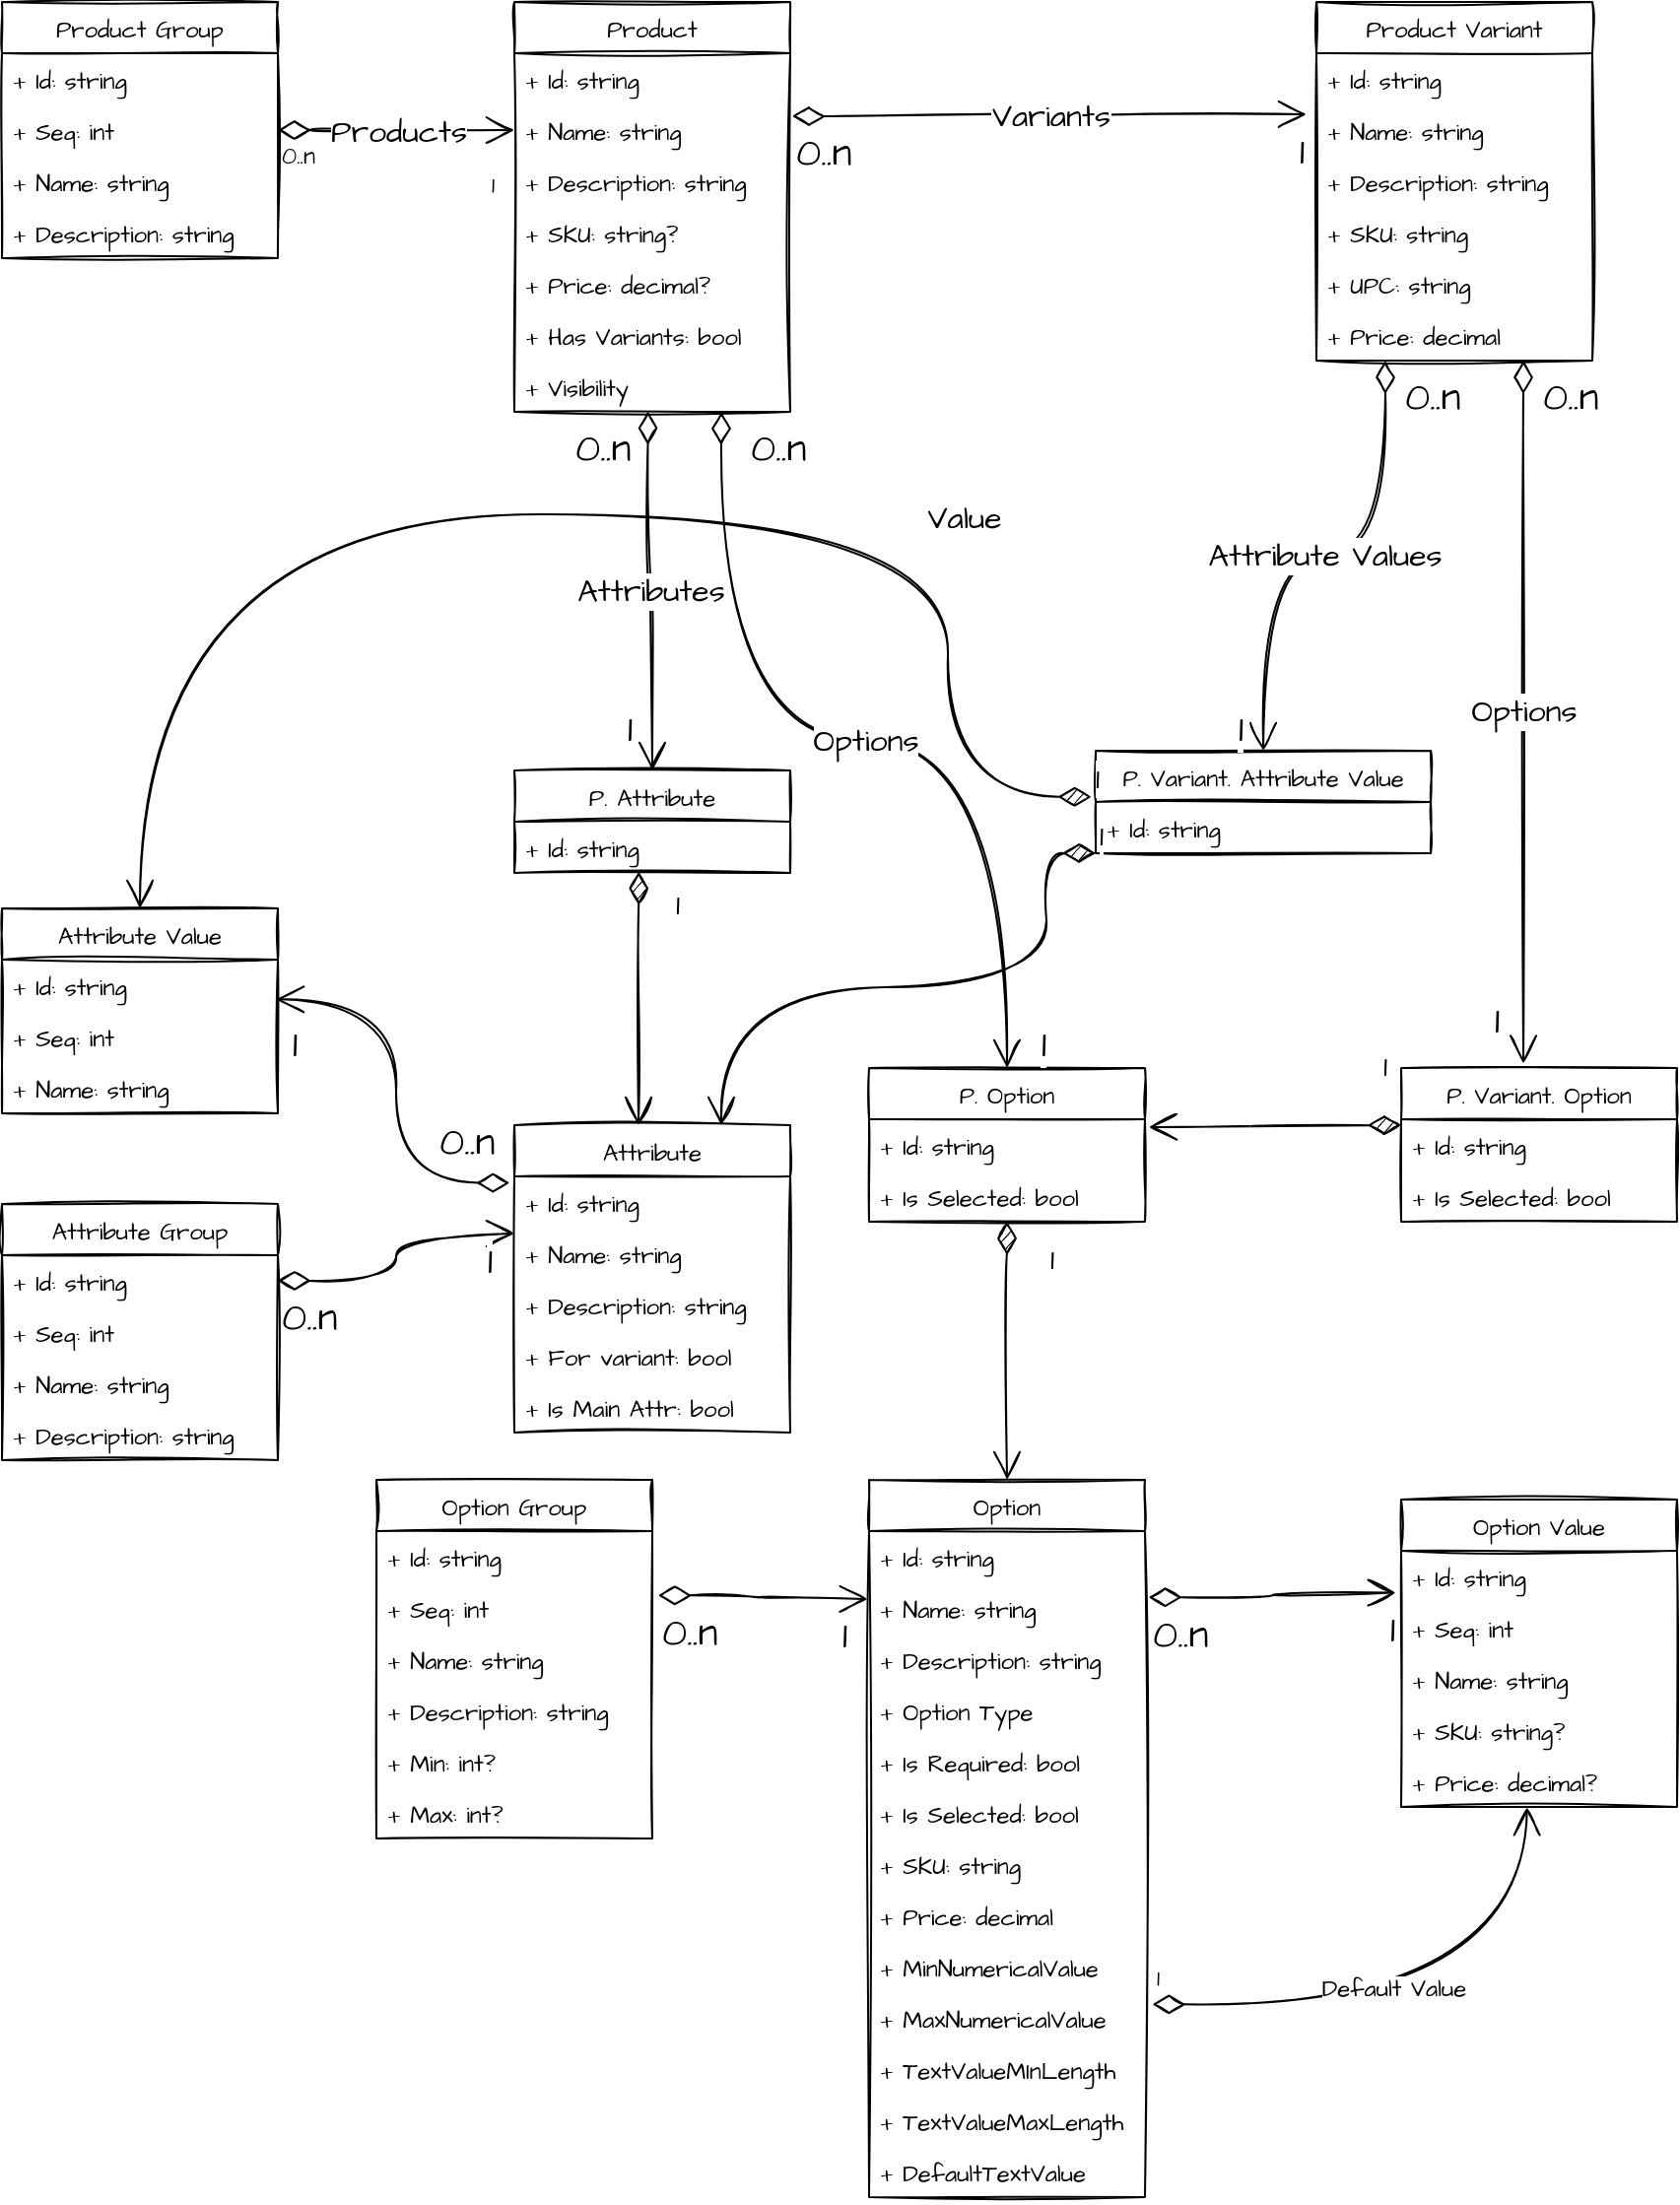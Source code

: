 <mxfile version="20.2.3" type="device"><diagram id="gIhdmt1Gr1fHIMmgartx" name="Page-1"><mxGraphModel dx="846" dy="1966" grid="1" gridSize="10" guides="1" tooltips="1" connect="1" arrows="1" fold="1" page="1" pageScale="1" pageWidth="827" pageHeight="1169" math="0" shadow="0"><root><mxCell id="0"/><mxCell id="1" parent="0"/><mxCell id="O-gTqey0xMmegiR1HHZt-1" value="Product" style="swimlane;fontStyle=0;childLayout=stackLayout;horizontal=1;startSize=26;fillColor=none;horizontalStack=0;resizeParent=1;resizeParentMax=0;resizeLast=0;collapsible=1;marginBottom=0;sketch=1;fontFamily=Architects Daughter;fontSource=https%3A%2F%2Ffonts.googleapis.com%2Fcss%3Ffamily%3DArchitects%2BDaughter;" parent="1" vertex="1"><mxGeometry x="280" y="-60" width="140" height="208" as="geometry"/></mxCell><mxCell id="O-gTqey0xMmegiR1HHZt-2" value="+ Id: string" style="text;strokeColor=none;fillColor=none;align=left;verticalAlign=top;spacingLeft=4;spacingRight=4;overflow=hidden;rotatable=0;points=[[0,0.5],[1,0.5]];portConstraint=eastwest;sketch=1;fontFamily=Architects Daughter;fontSource=https%3A%2F%2Ffonts.googleapis.com%2Fcss%3Ffamily%3DArchitects%2BDaughter;" parent="O-gTqey0xMmegiR1HHZt-1" vertex="1"><mxGeometry y="26" width="140" height="26" as="geometry"/></mxCell><mxCell id="O-gTqey0xMmegiR1HHZt-3" value="+ Name: string" style="text;strokeColor=none;fillColor=none;align=left;verticalAlign=top;spacingLeft=4;spacingRight=4;overflow=hidden;rotatable=0;points=[[0,0.5],[1,0.5]];portConstraint=eastwest;sketch=1;fontFamily=Architects Daughter;fontSource=https%3A%2F%2Ffonts.googleapis.com%2Fcss%3Ffamily%3DArchitects%2BDaughter;" parent="O-gTqey0xMmegiR1HHZt-1" vertex="1"><mxGeometry y="52" width="140" height="26" as="geometry"/></mxCell><mxCell id="O-gTqey0xMmegiR1HHZt-4" value="+ Description: string" style="text;strokeColor=none;fillColor=none;align=left;verticalAlign=top;spacingLeft=4;spacingRight=4;overflow=hidden;rotatable=0;points=[[0,0.5],[1,0.5]];portConstraint=eastwest;sketch=1;fontFamily=Architects Daughter;fontSource=https%3A%2F%2Ffonts.googleapis.com%2Fcss%3Ffamily%3DArchitects%2BDaughter;" parent="O-gTqey0xMmegiR1HHZt-1" vertex="1"><mxGeometry y="78" width="140" height="26" as="geometry"/></mxCell><mxCell id="RVCjnak8gTmnsoU4p6JQ-38" value="+ SKU: string?" style="text;strokeColor=none;fillColor=none;align=left;verticalAlign=top;spacingLeft=4;spacingRight=4;overflow=hidden;rotatable=0;points=[[0,0.5],[1,0.5]];portConstraint=eastwest;sketch=1;hachureGap=4;fontFamily=Architects Daughter;fontSource=https%3A%2F%2Ffonts.googleapis.com%2Fcss%3Ffamily%3DArchitects%2BDaughter;fontSize=12;" vertex="1" parent="O-gTqey0xMmegiR1HHZt-1"><mxGeometry y="104" width="140" height="26" as="geometry"/></mxCell><mxCell id="RVCjnak8gTmnsoU4p6JQ-39" value="+ Price: decimal?" style="text;strokeColor=none;fillColor=none;align=left;verticalAlign=top;spacingLeft=4;spacingRight=4;overflow=hidden;rotatable=0;points=[[0,0.5],[1,0.5]];portConstraint=eastwest;sketch=1;hachureGap=4;fontFamily=Architects Daughter;fontSource=https%3A%2F%2Ffonts.googleapis.com%2Fcss%3Ffamily%3DArchitects%2BDaughter;fontSize=12;" vertex="1" parent="O-gTqey0xMmegiR1HHZt-1"><mxGeometry y="130" width="140" height="26" as="geometry"/></mxCell><mxCell id="RVCjnak8gTmnsoU4p6JQ-40" value="+ Has Variants: bool" style="text;strokeColor=none;fillColor=none;align=left;verticalAlign=top;spacingLeft=4;spacingRight=4;overflow=hidden;rotatable=0;points=[[0,0.5],[1,0.5]];portConstraint=eastwest;sketch=1;hachureGap=4;fontFamily=Architects Daughter;fontSource=https%3A%2F%2Ffonts.googleapis.com%2Fcss%3Ffamily%3DArchitects%2BDaughter;fontSize=12;" vertex="1" parent="O-gTqey0xMmegiR1HHZt-1"><mxGeometry y="156" width="140" height="26" as="geometry"/></mxCell><mxCell id="RVCjnak8gTmnsoU4p6JQ-41" value="+ Visibility" style="text;strokeColor=none;fillColor=none;align=left;verticalAlign=top;spacingLeft=4;spacingRight=4;overflow=hidden;rotatable=0;points=[[0,0.5],[1,0.5]];portConstraint=eastwest;sketch=1;hachureGap=4;fontFamily=Architects Daughter;fontSource=https%3A%2F%2Ffonts.googleapis.com%2Fcss%3Ffamily%3DArchitects%2BDaughter;fontSize=12;" vertex="1" parent="O-gTqey0xMmegiR1HHZt-1"><mxGeometry y="182" width="140" height="26" as="geometry"/></mxCell><mxCell id="O-gTqey0xMmegiR1HHZt-5" value="Product Variant" style="swimlane;fontStyle=0;childLayout=stackLayout;horizontal=1;startSize=26;fillColor=none;horizontalStack=0;resizeParent=1;resizeParentMax=0;resizeLast=0;collapsible=1;marginBottom=0;sketch=1;fontFamily=Architects Daughter;fontSource=https%3A%2F%2Ffonts.googleapis.com%2Fcss%3Ffamily%3DArchitects%2BDaughter;" parent="1" vertex="1"><mxGeometry x="687" y="-60" width="140" height="182" as="geometry"/></mxCell><mxCell id="O-gTqey0xMmegiR1HHZt-6" value="+ Id: string" style="text;strokeColor=none;fillColor=none;align=left;verticalAlign=top;spacingLeft=4;spacingRight=4;overflow=hidden;rotatable=0;points=[[0,0.5],[1,0.5]];portConstraint=eastwest;sketch=1;fontFamily=Architects Daughter;fontSource=https%3A%2F%2Ffonts.googleapis.com%2Fcss%3Ffamily%3DArchitects%2BDaughter;" parent="O-gTqey0xMmegiR1HHZt-5" vertex="1"><mxGeometry y="26" width="140" height="26" as="geometry"/></mxCell><mxCell id="O-gTqey0xMmegiR1HHZt-7" value="+ Name: string" style="text;strokeColor=none;fillColor=none;align=left;verticalAlign=top;spacingLeft=4;spacingRight=4;overflow=hidden;rotatable=0;points=[[0,0.5],[1,0.5]];portConstraint=eastwest;sketch=1;fontFamily=Architects Daughter;fontSource=https%3A%2F%2Ffonts.googleapis.com%2Fcss%3Ffamily%3DArchitects%2BDaughter;" parent="O-gTqey0xMmegiR1HHZt-5" vertex="1"><mxGeometry y="52" width="140" height="26" as="geometry"/></mxCell><mxCell id="O-gTqey0xMmegiR1HHZt-8" value="+ Description: string" style="text;strokeColor=none;fillColor=none;align=left;verticalAlign=top;spacingLeft=4;spacingRight=4;overflow=hidden;rotatable=0;points=[[0,0.5],[1,0.5]];portConstraint=eastwest;sketch=1;fontFamily=Architects Daughter;fontSource=https%3A%2F%2Ffonts.googleapis.com%2Fcss%3Ffamily%3DArchitects%2BDaughter;" parent="O-gTqey0xMmegiR1HHZt-5" vertex="1"><mxGeometry y="78" width="140" height="26" as="geometry"/></mxCell><mxCell id="RVCjnak8gTmnsoU4p6JQ-43" value="+ SKU: string" style="text;strokeColor=none;fillColor=none;align=left;verticalAlign=top;spacingLeft=4;spacingRight=4;overflow=hidden;rotatable=0;points=[[0,0.5],[1,0.5]];portConstraint=eastwest;sketch=1;hachureGap=4;fontFamily=Architects Daughter;fontSource=https%3A%2F%2Ffonts.googleapis.com%2Fcss%3Ffamily%3DArchitects%2BDaughter;fontSize=12;" vertex="1" parent="O-gTqey0xMmegiR1HHZt-5"><mxGeometry y="104" width="140" height="26" as="geometry"/></mxCell><mxCell id="RVCjnak8gTmnsoU4p6JQ-44" value="+ UPC: string" style="text;strokeColor=none;fillColor=none;align=left;verticalAlign=top;spacingLeft=4;spacingRight=4;overflow=hidden;rotatable=0;points=[[0,0.5],[1,0.5]];portConstraint=eastwest;sketch=1;hachureGap=4;fontFamily=Architects Daughter;fontSource=https%3A%2F%2Ffonts.googleapis.com%2Fcss%3Ffamily%3DArchitects%2BDaughter;fontSize=12;" vertex="1" parent="O-gTqey0xMmegiR1HHZt-5"><mxGeometry y="130" width="140" height="26" as="geometry"/></mxCell><mxCell id="RVCjnak8gTmnsoU4p6JQ-46" value="+ Price: decimal" style="text;strokeColor=none;fillColor=none;align=left;verticalAlign=top;spacingLeft=4;spacingRight=4;overflow=hidden;rotatable=0;points=[[0,0.5],[1,0.5]];portConstraint=eastwest;sketch=1;hachureGap=4;fontFamily=Architects Daughter;fontSource=https%3A%2F%2Ffonts.googleapis.com%2Fcss%3Ffamily%3DArchitects%2BDaughter;fontSize=12;" vertex="1" parent="O-gTqey0xMmegiR1HHZt-5"><mxGeometry y="156" width="140" height="26" as="geometry"/></mxCell><mxCell id="O-gTqey0xMmegiR1HHZt-9" value="Attribute" style="swimlane;fontStyle=0;childLayout=stackLayout;horizontal=1;startSize=26;fillColor=none;horizontalStack=0;resizeParent=1;resizeParentMax=0;resizeLast=0;collapsible=1;marginBottom=0;sketch=1;fontFamily=Architects Daughter;fontSource=https%3A%2F%2Ffonts.googleapis.com%2Fcss%3Ffamily%3DArchitects%2BDaughter;" parent="1" vertex="1"><mxGeometry x="280" y="510" width="140" height="156" as="geometry"/></mxCell><mxCell id="O-gTqey0xMmegiR1HHZt-10" value="+ Id: string" style="text;strokeColor=none;fillColor=none;align=left;verticalAlign=top;spacingLeft=4;spacingRight=4;overflow=hidden;rotatable=0;points=[[0,0.5],[1,0.5]];portConstraint=eastwest;sketch=1;fontFamily=Architects Daughter;fontSource=https%3A%2F%2Ffonts.googleapis.com%2Fcss%3Ffamily%3DArchitects%2BDaughter;" parent="O-gTqey0xMmegiR1HHZt-9" vertex="1"><mxGeometry y="26" width="140" height="26" as="geometry"/></mxCell><mxCell id="O-gTqey0xMmegiR1HHZt-11" value="+ Name: string" style="text;strokeColor=none;fillColor=none;align=left;verticalAlign=top;spacingLeft=4;spacingRight=4;overflow=hidden;rotatable=0;points=[[0,0.5],[1,0.5]];portConstraint=eastwest;sketch=1;fontFamily=Architects Daughter;fontSource=https%3A%2F%2Ffonts.googleapis.com%2Fcss%3Ffamily%3DArchitects%2BDaughter;" parent="O-gTqey0xMmegiR1HHZt-9" vertex="1"><mxGeometry y="52" width="140" height="26" as="geometry"/></mxCell><mxCell id="RVCjnak8gTmnsoU4p6JQ-17" value="+ Description: string" style="text;strokeColor=none;fillColor=none;align=left;verticalAlign=top;spacingLeft=4;spacingRight=4;overflow=hidden;rotatable=0;points=[[0,0.5],[1,0.5]];portConstraint=eastwest;sketch=1;hachureGap=4;fontFamily=Architects Daughter;fontSource=https%3A%2F%2Ffonts.googleapis.com%2Fcss%3Ffamily%3DArchitects%2BDaughter;fontSize=12;" vertex="1" parent="O-gTqey0xMmegiR1HHZt-9"><mxGeometry y="78" width="140" height="26" as="geometry"/></mxCell><mxCell id="RVCjnak8gTmnsoU4p6JQ-18" value="+ For variant: bool" style="text;strokeColor=none;fillColor=none;align=left;verticalAlign=top;spacingLeft=4;spacingRight=4;overflow=hidden;rotatable=0;points=[[0,0.5],[1,0.5]];portConstraint=eastwest;sketch=1;hachureGap=4;fontFamily=Architects Daughter;fontSource=https%3A%2F%2Ffonts.googleapis.com%2Fcss%3Ffamily%3DArchitects%2BDaughter;fontSize=12;" vertex="1" parent="O-gTqey0xMmegiR1HHZt-9"><mxGeometry y="104" width="140" height="26" as="geometry"/></mxCell><mxCell id="RVCjnak8gTmnsoU4p6JQ-19" value="+ Is Main Attr: bool" style="text;strokeColor=none;fillColor=none;align=left;verticalAlign=top;spacingLeft=4;spacingRight=4;overflow=hidden;rotatable=0;points=[[0,0.5],[1,0.5]];portConstraint=eastwest;sketch=1;hachureGap=4;fontFamily=Architects Daughter;fontSource=https%3A%2F%2Ffonts.googleapis.com%2Fcss%3Ffamily%3DArchitects%2BDaughter;fontSize=12;" vertex="1" parent="O-gTqey0xMmegiR1HHZt-9"><mxGeometry y="130" width="140" height="26" as="geometry"/></mxCell><mxCell id="O-gTqey0xMmegiR1HHZt-13" value="Option" style="swimlane;fontStyle=0;childLayout=stackLayout;horizontal=1;startSize=26;fillColor=none;horizontalStack=0;resizeParent=1;resizeParentMax=0;resizeLast=0;collapsible=1;marginBottom=0;sketch=1;fontFamily=Architects Daughter;fontSource=https%3A%2F%2Ffonts.googleapis.com%2Fcss%3Ffamily%3DArchitects%2BDaughter;" parent="1" vertex="1"><mxGeometry x="460" y="690" width="140" height="364" as="geometry"/></mxCell><mxCell id="O-gTqey0xMmegiR1HHZt-14" value="+ Id: string" style="text;strokeColor=none;fillColor=none;align=left;verticalAlign=top;spacingLeft=4;spacingRight=4;overflow=hidden;rotatable=0;points=[[0,0.5],[1,0.5]];portConstraint=eastwest;sketch=1;fontFamily=Architects Daughter;fontSource=https%3A%2F%2Ffonts.googleapis.com%2Fcss%3Ffamily%3DArchitects%2BDaughter;" parent="O-gTqey0xMmegiR1HHZt-13" vertex="1"><mxGeometry y="26" width="140" height="26" as="geometry"/></mxCell><mxCell id="O-gTqey0xMmegiR1HHZt-15" value="+ Name: string" style="text;strokeColor=none;fillColor=none;align=left;verticalAlign=top;spacingLeft=4;spacingRight=4;overflow=hidden;rotatable=0;points=[[0,0.5],[1,0.5]];portConstraint=eastwest;sketch=1;fontFamily=Architects Daughter;fontSource=https%3A%2F%2Ffonts.googleapis.com%2Fcss%3Ffamily%3DArchitects%2BDaughter;" parent="O-gTqey0xMmegiR1HHZt-13" vertex="1"><mxGeometry y="52" width="140" height="26" as="geometry"/></mxCell><mxCell id="RVCjnak8gTmnsoU4p6JQ-12" value="+ Description: string" style="text;strokeColor=none;fillColor=none;align=left;verticalAlign=top;spacingLeft=4;spacingRight=4;overflow=hidden;rotatable=0;points=[[0,0.5],[1,0.5]];portConstraint=eastwest;sketch=1;hachureGap=4;fontFamily=Architects Daughter;fontSource=https%3A%2F%2Ffonts.googleapis.com%2Fcss%3Ffamily%3DArchitects%2BDaughter;fontSize=12;" vertex="1" parent="O-gTqey0xMmegiR1HHZt-13"><mxGeometry y="78" width="140" height="26" as="geometry"/></mxCell><mxCell id="O-gTqey0xMmegiR1HHZt-16" value="+ Option Type" style="text;strokeColor=none;fillColor=none;align=left;verticalAlign=top;spacingLeft=4;spacingRight=4;overflow=hidden;rotatable=0;points=[[0,0.5],[1,0.5]];portConstraint=eastwest;sketch=1;fontFamily=Architects Daughter;fontSource=https%3A%2F%2Ffonts.googleapis.com%2Fcss%3Ffamily%3DArchitects%2BDaughter;" parent="O-gTqey0xMmegiR1HHZt-13" vertex="1"><mxGeometry y="104" width="140" height="26" as="geometry"/></mxCell><mxCell id="RVCjnak8gTmnsoU4p6JQ-1" value="+ Is Required: bool" style="text;strokeColor=none;fillColor=none;align=left;verticalAlign=top;spacingLeft=4;spacingRight=4;overflow=hidden;rotatable=0;points=[[0,0.5],[1,0.5]];portConstraint=eastwest;sketch=1;hachureGap=4;fontFamily=Architects Daughter;fontSource=https%3A%2F%2Ffonts.googleapis.com%2Fcss%3Ffamily%3DArchitects%2BDaughter;fontSize=12;" vertex="1" parent="O-gTqey0xMmegiR1HHZt-13"><mxGeometry y="130" width="140" height="26" as="geometry"/></mxCell><mxCell id="RVCjnak8gTmnsoU4p6JQ-2" value="+ Is Selected: bool" style="text;strokeColor=none;fillColor=none;align=left;verticalAlign=top;spacingLeft=4;spacingRight=4;overflow=hidden;rotatable=0;points=[[0,0.5],[1,0.5]];portConstraint=eastwest;sketch=1;hachureGap=4;fontFamily=Architects Daughter;fontSource=https%3A%2F%2Ffonts.googleapis.com%2Fcss%3Ffamily%3DArchitects%2BDaughter;fontSize=12;" vertex="1" parent="O-gTqey0xMmegiR1HHZt-13"><mxGeometry y="156" width="140" height="26" as="geometry"/></mxCell><mxCell id="RVCjnak8gTmnsoU4p6JQ-3" value="+ SKU: string" style="text;strokeColor=none;fillColor=none;align=left;verticalAlign=top;spacingLeft=4;spacingRight=4;overflow=hidden;rotatable=0;points=[[0,0.5],[1,0.5]];portConstraint=eastwest;sketch=1;hachureGap=4;fontFamily=Architects Daughter;fontSource=https%3A%2F%2Ffonts.googleapis.com%2Fcss%3Ffamily%3DArchitects%2BDaughter;fontSize=12;" vertex="1" parent="O-gTqey0xMmegiR1HHZt-13"><mxGeometry y="182" width="140" height="26" as="geometry"/></mxCell><mxCell id="RVCjnak8gTmnsoU4p6JQ-4" value="+ Price: decimal" style="text;strokeColor=none;fillColor=none;align=left;verticalAlign=top;spacingLeft=4;spacingRight=4;overflow=hidden;rotatable=0;points=[[0,0.5],[1,0.5]];portConstraint=eastwest;sketch=1;hachureGap=4;fontFamily=Architects Daughter;fontSource=https%3A%2F%2Ffonts.googleapis.com%2Fcss%3Ffamily%3DArchitects%2BDaughter;fontSize=12;" vertex="1" parent="O-gTqey0xMmegiR1HHZt-13"><mxGeometry y="208" width="140" height="26" as="geometry"/></mxCell><mxCell id="RVCjnak8gTmnsoU4p6JQ-7" value="+ MinNumericalValue" style="text;strokeColor=none;fillColor=none;align=left;verticalAlign=top;spacingLeft=4;spacingRight=4;overflow=hidden;rotatable=0;points=[[0,0.5],[1,0.5]];portConstraint=eastwest;sketch=1;hachureGap=4;fontFamily=Architects Daughter;fontSource=https%3A%2F%2Ffonts.googleapis.com%2Fcss%3Ffamily%3DArchitects%2BDaughter;fontSize=12;" vertex="1" parent="O-gTqey0xMmegiR1HHZt-13"><mxGeometry y="234" width="140" height="26" as="geometry"/></mxCell><mxCell id="RVCjnak8gTmnsoU4p6JQ-8" value="+ MaxNumericalValue" style="text;strokeColor=none;fillColor=none;align=left;verticalAlign=top;spacingLeft=4;spacingRight=4;overflow=hidden;rotatable=0;points=[[0,0.5],[1,0.5]];portConstraint=eastwest;sketch=1;hachureGap=4;fontFamily=Architects Daughter;fontSource=https%3A%2F%2Ffonts.googleapis.com%2Fcss%3Ffamily%3DArchitects%2BDaughter;fontSize=12;" vertex="1" parent="O-gTqey0xMmegiR1HHZt-13"><mxGeometry y="260" width="140" height="26" as="geometry"/></mxCell><mxCell id="RVCjnak8gTmnsoU4p6JQ-9" value="+ TextValueMInLength" style="text;strokeColor=none;fillColor=none;align=left;verticalAlign=top;spacingLeft=4;spacingRight=4;overflow=hidden;rotatable=0;points=[[0,0.5],[1,0.5]];portConstraint=eastwest;sketch=1;hachureGap=4;fontFamily=Architects Daughter;fontSource=https%3A%2F%2Ffonts.googleapis.com%2Fcss%3Ffamily%3DArchitects%2BDaughter;fontSize=12;" vertex="1" parent="O-gTqey0xMmegiR1HHZt-13"><mxGeometry y="286" width="140" height="26" as="geometry"/></mxCell><mxCell id="RVCjnak8gTmnsoU4p6JQ-10" value="+ TextValueMaxLength" style="text;strokeColor=none;fillColor=none;align=left;verticalAlign=top;spacingLeft=4;spacingRight=4;overflow=hidden;rotatable=0;points=[[0,0.5],[1,0.5]];portConstraint=eastwest;sketch=1;hachureGap=4;fontFamily=Architects Daughter;fontSource=https%3A%2F%2Ffonts.googleapis.com%2Fcss%3Ffamily%3DArchitects%2BDaughter;fontSize=12;" vertex="1" parent="O-gTqey0xMmegiR1HHZt-13"><mxGeometry y="312" width="140" height="26" as="geometry"/></mxCell><mxCell id="RVCjnak8gTmnsoU4p6JQ-11" value="+ DefaultTextValue" style="text;strokeColor=none;fillColor=none;align=left;verticalAlign=top;spacingLeft=4;spacingRight=4;overflow=hidden;rotatable=0;points=[[0,0.5],[1,0.5]];portConstraint=eastwest;sketch=1;hachureGap=4;fontFamily=Architects Daughter;fontSource=https%3A%2F%2Ffonts.googleapis.com%2Fcss%3Ffamily%3DArchitects%2BDaughter;fontSize=12;" vertex="1" parent="O-gTqey0xMmegiR1HHZt-13"><mxGeometry y="338" width="140" height="26" as="geometry"/></mxCell><mxCell id="O-gTqey0xMmegiR1HHZt-18" value="P. Attribute" style="swimlane;fontStyle=0;childLayout=stackLayout;horizontal=1;startSize=26;fillColor=none;horizontalStack=0;resizeParent=1;resizeParentMax=0;resizeLast=0;collapsible=1;marginBottom=0;sketch=1;fontFamily=Architects Daughter;fontSource=https%3A%2F%2Ffonts.googleapis.com%2Fcss%3Ffamily%3DArchitects%2BDaughter;" parent="1" vertex="1"><mxGeometry x="280" y="330" width="140" height="52" as="geometry"/></mxCell><mxCell id="O-gTqey0xMmegiR1HHZt-19" value="+ Id: string" style="text;strokeColor=none;fillColor=none;align=left;verticalAlign=top;spacingLeft=4;spacingRight=4;overflow=hidden;rotatable=0;points=[[0,0.5],[1,0.5]];portConstraint=eastwest;sketch=1;fontFamily=Architects Daughter;fontSource=https%3A%2F%2Ffonts.googleapis.com%2Fcss%3Ffamily%3DArchitects%2BDaughter;" parent="O-gTqey0xMmegiR1HHZt-18" vertex="1"><mxGeometry y="26" width="140" height="26" as="geometry"/></mxCell><mxCell id="O-gTqey0xMmegiR1HHZt-22" value="P. Option" style="swimlane;fontStyle=0;childLayout=stackLayout;horizontal=1;startSize=26;fillColor=none;horizontalStack=0;resizeParent=1;resizeParentMax=0;resizeLast=0;collapsible=1;marginBottom=0;sketch=1;fontFamily=Architects Daughter;fontSource=https%3A%2F%2Ffonts.googleapis.com%2Fcss%3Ffamily%3DArchitects%2BDaughter;" parent="1" vertex="1"><mxGeometry x="460" y="481" width="140" height="78" as="geometry"/></mxCell><mxCell id="O-gTqey0xMmegiR1HHZt-24" value="+ Id: string" style="text;strokeColor=none;fillColor=none;align=left;verticalAlign=top;spacingLeft=4;spacingRight=4;overflow=hidden;rotatable=0;points=[[0,0.5],[1,0.5]];portConstraint=eastwest;sketch=1;fontFamily=Architects Daughter;fontSource=https%3A%2F%2Ffonts.googleapis.com%2Fcss%3Ffamily%3DArchitects%2BDaughter;" parent="O-gTqey0xMmegiR1HHZt-22" vertex="1"><mxGeometry y="26" width="140" height="26" as="geometry"/></mxCell><mxCell id="RVCjnak8gTmnsoU4p6JQ-37" value="+ Is Selected: bool" style="text;strokeColor=none;fillColor=none;align=left;verticalAlign=top;spacingLeft=4;spacingRight=4;overflow=hidden;rotatable=0;points=[[0,0.5],[1,0.5]];portConstraint=eastwest;sketch=1;hachureGap=4;fontFamily=Architects Daughter;fontSource=https%3A%2F%2Ffonts.googleapis.com%2Fcss%3Ffamily%3DArchitects%2BDaughter;fontSize=12;" vertex="1" parent="O-gTqey0xMmegiR1HHZt-22"><mxGeometry y="52" width="140" height="26" as="geometry"/></mxCell><mxCell id="O-gTqey0xMmegiR1HHZt-27" value="Variants" style="endArrow=open;html=1;endSize=12;startArrow=diamondThin;startSize=14;startFill=0;edgeStyle=orthogonalEdgeStyle;rounded=0;sketch=1;hachureGap=4;fontFamily=Architects Daughter;fontSource=https%3A%2F%2Ffonts.googleapis.com%2Fcss%3Ffamily%3DArchitects%2BDaughter;fontSize=16;sourcePerimeterSpacing=8;targetPerimeterSpacing=8;curved=1;entryX=-0.036;entryY=0.192;entryDx=0;entryDy=0;entryPerimeter=0;exitX=1.007;exitY=0.231;exitDx=0;exitDy=0;exitPerimeter=0;" parent="1" source="O-gTqey0xMmegiR1HHZt-3" target="O-gTqey0xMmegiR1HHZt-7" edge="1"><mxGeometry relative="1" as="geometry"><mxPoint x="410" y="130" as="sourcePoint"/><mxPoint x="530" y="140" as="targetPoint"/></mxGeometry></mxCell><mxCell id="O-gTqey0xMmegiR1HHZt-28" value="0..n" style="edgeLabel;resizable=0;html=1;align=left;verticalAlign=top;sketch=1;hachureGap=4;fontFamily=Architects Daughter;fontSource=https%3A%2F%2Ffonts.googleapis.com%2Fcss%3Ffamily%3DArchitects%2BDaughter;fontSize=20;" parent="O-gTqey0xMmegiR1HHZt-27" connectable="0" vertex="1"><mxGeometry x="-1" relative="1" as="geometry"/></mxCell><mxCell id="O-gTqey0xMmegiR1HHZt-29" value="1" style="edgeLabel;resizable=0;html=1;align=right;verticalAlign=top;sketch=1;hachureGap=4;fontFamily=Architects Daughter;fontSource=https%3A%2F%2Ffonts.googleapis.com%2Fcss%3Ffamily%3DArchitects%2BDaughter;fontSize=20;" parent="O-gTqey0xMmegiR1HHZt-27" connectable="0" vertex="1"><mxGeometry x="1" relative="1" as="geometry"/></mxCell><mxCell id="O-gTqey0xMmegiR1HHZt-30" value="1" style="endArrow=open;html=1;endSize=12;startArrow=diamondThin;startSize=14;startFill=1;edgeStyle=orthogonalEdgeStyle;align=left;verticalAlign=bottom;rounded=0;sketch=1;hachureGap=4;fontFamily=Architects Daughter;fontSource=https%3A%2F%2Ffonts.googleapis.com%2Fcss%3Ffamily%3DArchitects%2BDaughter;fontSize=16;sourcePerimeterSpacing=8;targetPerimeterSpacing=8;curved=1;entryX=0.45;entryY=0;entryDx=0;entryDy=0;exitX=0.451;exitY=0.973;exitDx=0;exitDy=0;exitPerimeter=0;entryPerimeter=0;" parent="1" source="O-gTqey0xMmegiR1HHZt-19" target="O-gTqey0xMmegiR1HHZt-9" edge="1"><mxGeometry x="-0.554" y="17" relative="1" as="geometry"><mxPoint x="344.96" y="397.012" as="sourcePoint"/><mxPoint x="510" y="450" as="targetPoint"/><mxPoint as="offset"/></mxGeometry></mxCell><mxCell id="O-gTqey0xMmegiR1HHZt-33" value="1" style="endArrow=open;html=1;endSize=12;startArrow=diamondThin;startSize=14;startFill=1;edgeStyle=orthogonalEdgeStyle;align=left;verticalAlign=bottom;rounded=0;sketch=1;hachureGap=4;fontFamily=Architects Daughter;fontSource=https%3A%2F%2Ffonts.googleapis.com%2Fcss%3Ffamily%3DArchitects%2BDaughter;fontSize=16;sourcePerimeterSpacing=8;targetPerimeterSpacing=8;curved=1;entryX=0.5;entryY=0;entryDx=0;entryDy=0;exitX=0.5;exitY=1;exitDx=0;exitDy=0;" parent="1" source="O-gTqey0xMmegiR1HHZt-22" target="O-gTqey0xMmegiR1HHZt-13" edge="1"><mxGeometry x="-0.538" y="20" relative="1" as="geometry"><mxPoint x="560" y="570.02" as="sourcePoint"/><mxPoint x="660" y="620.02" as="targetPoint"/><mxPoint as="offset"/></mxGeometry></mxCell><mxCell id="O-gTqey0xMmegiR1HHZt-40" value="Attributes" style="endArrow=open;html=1;endSize=12;startArrow=diamondThin;startSize=14;startFill=0;edgeStyle=orthogonalEdgeStyle;rounded=0;sketch=1;hachureGap=4;fontFamily=Architects Daughter;fontSource=https%3A%2F%2Ffonts.googleapis.com%2Fcss%3Ffamily%3DArchitects%2BDaughter;fontSize=16;sourcePerimeterSpacing=8;targetPerimeterSpacing=8;curved=1;entryX=0.5;entryY=0;entryDx=0;entryDy=0;exitX=0.484;exitY=0.992;exitDx=0;exitDy=0;exitPerimeter=0;" parent="1" source="RVCjnak8gTmnsoU4p6JQ-41" target="O-gTqey0xMmegiR1HHZt-18" edge="1"><mxGeometry relative="1" as="geometry"><mxPoint x="350" y="120" as="sourcePoint"/><mxPoint x="410" y="310" as="targetPoint"/></mxGeometry></mxCell><mxCell id="O-gTqey0xMmegiR1HHZt-41" value="0..n" style="edgeLabel;resizable=0;html=1;align=left;verticalAlign=top;sketch=1;hachureGap=4;fontFamily=Architects Daughter;fontSource=https%3A%2F%2Ffonts.googleapis.com%2Fcss%3Ffamily%3DArchitects%2BDaughter;fontSize=20;" parent="O-gTqey0xMmegiR1HHZt-40" connectable="0" vertex="1"><mxGeometry x="-1" relative="1" as="geometry"><mxPoint x="-39" as="offset"/></mxGeometry></mxCell><mxCell id="O-gTqey0xMmegiR1HHZt-42" value="1" style="edgeLabel;resizable=0;html=1;align=right;verticalAlign=top;sketch=1;hachureGap=4;fontFamily=Architects Daughter;fontSource=https%3A%2F%2Ffonts.googleapis.com%2Fcss%3Ffamily%3DArchitects%2BDaughter;fontSize=20;" parent="O-gTqey0xMmegiR1HHZt-40" connectable="0" vertex="1"><mxGeometry x="1" relative="1" as="geometry"><mxPoint x="-10" y="-40" as="offset"/></mxGeometry></mxCell><mxCell id="O-gTqey0xMmegiR1HHZt-43" value="Options" style="endArrow=open;html=1;endSize=12;startArrow=diamondThin;startSize=14;startFill=0;edgeStyle=orthogonalEdgeStyle;rounded=0;sketch=1;hachureGap=4;fontFamily=Architects Daughter;fontSource=https%3A%2F%2Ffonts.googleapis.com%2Fcss%3Ffamily%3DArchitects%2BDaughter;fontSize=16;sourcePerimeterSpacing=8;targetPerimeterSpacing=8;curved=1;entryX=0.5;entryY=0;entryDx=0;entryDy=0;exitX=0.75;exitY=1;exitDx=0;exitDy=0;" parent="1" source="O-gTqey0xMmegiR1HHZt-1" target="O-gTqey0xMmegiR1HHZt-22" edge="1"><mxGeometry relative="1" as="geometry"><mxPoint x="410" y="130" as="sourcePoint"/><mxPoint x="895.04" y="260" as="targetPoint"/></mxGeometry></mxCell><mxCell id="O-gTqey0xMmegiR1HHZt-44" value="0..n" style="edgeLabel;resizable=0;html=1;align=left;verticalAlign=top;sketch=1;hachureGap=4;fontFamily=Architects Daughter;fontSource=https%3A%2F%2Ffonts.googleapis.com%2Fcss%3Ffamily%3DArchitects%2BDaughter;fontSize=20;" parent="O-gTqey0xMmegiR1HHZt-43" connectable="0" vertex="1"><mxGeometry x="-1" relative="1" as="geometry"><mxPoint x="13" as="offset"/></mxGeometry></mxCell><mxCell id="O-gTqey0xMmegiR1HHZt-45" value="1" style="edgeLabel;resizable=0;html=1;align=right;verticalAlign=top;sketch=1;hachureGap=4;fontFamily=Architects Daughter;fontSource=https%3A%2F%2Ffonts.googleapis.com%2Fcss%3Ffamily%3DArchitects%2BDaughter;fontSize=20;" parent="O-gTqey0xMmegiR1HHZt-43" connectable="0" vertex="1"><mxGeometry x="1" relative="1" as="geometry"><mxPoint x="20" y="-31" as="offset"/></mxGeometry></mxCell><mxCell id="O-gTqey0xMmegiR1HHZt-50" value="P. Variant. Attribute Value" style="swimlane;fontStyle=0;childLayout=stackLayout;horizontal=1;startSize=26;fillColor=none;horizontalStack=0;resizeParent=1;resizeParentMax=0;resizeLast=0;collapsible=1;marginBottom=0;sketch=1;fontFamily=Architects Daughter;fontSource=https%3A%2F%2Ffonts.googleapis.com%2Fcss%3Ffamily%3DArchitects%2BDaughter;" parent="1" vertex="1"><mxGeometry x="575.04" y="320" width="170" height="52" as="geometry"/></mxCell><mxCell id="O-gTqey0xMmegiR1HHZt-51" value="+ Id: string" style="text;strokeColor=none;fillColor=none;align=left;verticalAlign=top;spacingLeft=4;spacingRight=4;overflow=hidden;rotatable=0;points=[[0,0.5],[1,0.5]];portConstraint=eastwest;sketch=1;fontFamily=Architects Daughter;fontSource=https%3A%2F%2Ffonts.googleapis.com%2Fcss%3Ffamily%3DArchitects%2BDaughter;" parent="O-gTqey0xMmegiR1HHZt-50" vertex="1"><mxGeometry y="26" width="170" height="26" as="geometry"/></mxCell><mxCell id="O-gTqey0xMmegiR1HHZt-54" value="1" style="endArrow=open;html=1;endSize=12;startArrow=diamondThin;startSize=14;startFill=1;edgeStyle=orthogonalEdgeStyle;align=left;verticalAlign=bottom;rounded=0;sketch=1;hachureGap=4;fontFamily=Architects Daughter;fontSource=https%3A%2F%2Ffonts.googleapis.com%2Fcss%3Ffamily%3DArchitects%2BDaughter;fontSize=16;sourcePerimeterSpacing=8;targetPerimeterSpacing=8;curved=1;entryX=0.75;entryY=0;entryDx=0;entryDy=0;exitX=0;exitY=1;exitDx=0;exitDy=0;exitPerimeter=0;" parent="1" source="O-gTqey0xMmegiR1HHZt-51" target="O-gTqey0xMmegiR1HHZt-9" edge="1"><mxGeometry x="-1" y="3" relative="1" as="geometry"><mxPoint x="570" y="385" as="sourcePoint"/><mxPoint x="390" y="500" as="targetPoint"/><Array as="points"><mxPoint x="550" y="372"/><mxPoint x="550" y="440"/><mxPoint x="385" y="440"/></Array></mxGeometry></mxCell><mxCell id="O-gTqey0xMmegiR1HHZt-55" value="Attribute Values" style="endArrow=open;html=1;endSize=12;startArrow=diamondThin;startSize=14;startFill=0;edgeStyle=orthogonalEdgeStyle;rounded=0;sketch=1;hachureGap=4;fontFamily=Architects Daughter;fontSource=https%3A%2F%2Ffonts.googleapis.com%2Fcss%3Ffamily%3DArchitects%2BDaughter;fontSize=16;sourcePerimeterSpacing=8;targetPerimeterSpacing=8;curved=1;exitX=0.25;exitY=1;exitDx=0;exitDy=0;entryX=0.5;entryY=0;entryDx=0;entryDy=0;" parent="1" source="O-gTqey0xMmegiR1HHZt-5" target="O-gTqey0xMmegiR1HHZt-50" edge="1"><mxGeometry relative="1" as="geometry"><mxPoint x="640" y="460" as="sourcePoint"/><mxPoint x="800" y="460" as="targetPoint"/></mxGeometry></mxCell><mxCell id="O-gTqey0xMmegiR1HHZt-56" value="0..n" style="edgeLabel;resizable=0;html=1;align=left;verticalAlign=top;sketch=1;hachureGap=4;fontFamily=Architects Daughter;fontSource=https%3A%2F%2Ffonts.googleapis.com%2Fcss%3Ffamily%3DArchitects%2BDaughter;fontSize=20;" parent="O-gTqey0xMmegiR1HHZt-55" connectable="0" vertex="1"><mxGeometry x="-1" relative="1" as="geometry"><mxPoint x="8" as="offset"/></mxGeometry></mxCell><mxCell id="O-gTqey0xMmegiR1HHZt-57" value="1" style="edgeLabel;resizable=0;html=1;align=right;verticalAlign=top;sketch=1;hachureGap=4;fontFamily=Architects Daughter;fontSource=https%3A%2F%2Ffonts.googleapis.com%2Fcss%3Ffamily%3DArchitects%2BDaughter;fontSize=20;" parent="O-gTqey0xMmegiR1HHZt-55" connectable="0" vertex="1"><mxGeometry x="1" relative="1" as="geometry"><mxPoint x="-10" y="-30" as="offset"/></mxGeometry></mxCell><mxCell id="O-gTqey0xMmegiR1HHZt-60" value="P. Variant. Option" style="swimlane;fontStyle=0;childLayout=stackLayout;horizontal=1;startSize=26;fillColor=none;horizontalStack=0;resizeParent=1;resizeParentMax=0;resizeLast=0;collapsible=1;marginBottom=0;sketch=1;fontFamily=Architects Daughter;fontSource=https%3A%2F%2Ffonts.googleapis.com%2Fcss%3Ffamily%3DArchitects%2BDaughter;" parent="1" vertex="1"><mxGeometry x="730" y="481" width="140" height="78" as="geometry"/></mxCell><mxCell id="O-gTqey0xMmegiR1HHZt-61" value="+ Id: string" style="text;strokeColor=none;fillColor=none;align=left;verticalAlign=top;spacingLeft=4;spacingRight=4;overflow=hidden;rotatable=0;points=[[0,0.5],[1,0.5]];portConstraint=eastwest;sketch=1;fontFamily=Architects Daughter;fontSource=https%3A%2F%2Ffonts.googleapis.com%2Fcss%3Ffamily%3DArchitects%2BDaughter;" parent="O-gTqey0xMmegiR1HHZt-60" vertex="1"><mxGeometry y="26" width="140" height="26" as="geometry"/></mxCell><mxCell id="RVCjnak8gTmnsoU4p6JQ-42" value="+ Is Selected: bool" style="text;strokeColor=none;fillColor=none;align=left;verticalAlign=top;spacingLeft=4;spacingRight=4;overflow=hidden;rotatable=0;points=[[0,0.5],[1,0.5]];portConstraint=eastwest;sketch=1;hachureGap=4;fontFamily=Architects Daughter;fontSource=https%3A%2F%2Ffonts.googleapis.com%2Fcss%3Ffamily%3DArchitects%2BDaughter;fontSize=12;" vertex="1" parent="O-gTqey0xMmegiR1HHZt-60"><mxGeometry y="52" width="140" height="26" as="geometry"/></mxCell><mxCell id="O-gTqey0xMmegiR1HHZt-64" value="1" style="endArrow=open;html=1;endSize=12;startArrow=diamondThin;startSize=14;startFill=1;edgeStyle=orthogonalEdgeStyle;align=left;verticalAlign=bottom;rounded=0;sketch=1;hachureGap=4;fontFamily=Architects Daughter;fontSource=https%3A%2F%2Ffonts.googleapis.com%2Fcss%3Ffamily%3DArchitects%2BDaughter;fontSize=16;sourcePerimeterSpacing=8;targetPerimeterSpacing=8;curved=1;entryX=1.014;entryY=0.153;entryDx=0;entryDy=0;entryPerimeter=0;" parent="1" target="O-gTqey0xMmegiR1HHZt-24" edge="1"><mxGeometry x="-0.831" y="-18" relative="1" as="geometry"><mxPoint x="730" y="510" as="sourcePoint"/><mxPoint x="620" y="514.52" as="targetPoint"/><mxPoint as="offset"/></mxGeometry></mxCell><mxCell id="O-gTqey0xMmegiR1HHZt-66" value="Options" style="endArrow=open;html=1;endSize=12;startArrow=diamondThin;startSize=14;startFill=0;edgeStyle=orthogonalEdgeStyle;rounded=0;sketch=1;hachureGap=4;fontFamily=Architects Daughter;fontSource=https%3A%2F%2Ffonts.googleapis.com%2Fcss%3Ffamily%3DArchitects%2BDaughter;fontSize=16;sourcePerimeterSpacing=8;targetPerimeterSpacing=8;curved=1;exitX=0.75;exitY=1;exitDx=0;exitDy=0;entryX=0.443;entryY=-0.029;entryDx=0;entryDy=0;entryPerimeter=0;" parent="1" source="O-gTqey0xMmegiR1HHZt-5" target="O-gTqey0xMmegiR1HHZt-60" edge="1"><mxGeometry relative="1" as="geometry"><mxPoint x="882" y="290" as="sourcePoint"/><mxPoint x="760" y="450" as="targetPoint"/></mxGeometry></mxCell><mxCell id="O-gTqey0xMmegiR1HHZt-67" value="0..n" style="edgeLabel;resizable=0;html=1;align=left;verticalAlign=top;sketch=1;hachureGap=4;fontFamily=Architects Daughter;fontSource=https%3A%2F%2Ffonts.googleapis.com%2Fcss%3Ffamily%3DArchitects%2BDaughter;fontSize=20;" parent="O-gTqey0xMmegiR1HHZt-66" connectable="0" vertex="1"><mxGeometry x="-1" relative="1" as="geometry"><mxPoint x="8" as="offset"/></mxGeometry></mxCell><mxCell id="O-gTqey0xMmegiR1HHZt-68" value="1" style="edgeLabel;resizable=0;html=1;align=right;verticalAlign=top;sketch=1;hachureGap=4;fontFamily=Architects Daughter;fontSource=https%3A%2F%2Ffonts.googleapis.com%2Fcss%3Ffamily%3DArchitects%2BDaughter;fontSize=20;" parent="O-gTqey0xMmegiR1HHZt-66" connectable="0" vertex="1"><mxGeometry x="1" relative="1" as="geometry"><mxPoint x="-12" y="-40" as="offset"/></mxGeometry></mxCell><mxCell id="O-gTqey0xMmegiR1HHZt-69" value="Attribute Group" style="swimlane;fontStyle=0;childLayout=stackLayout;horizontal=1;startSize=26;fillColor=none;horizontalStack=0;resizeParent=1;resizeParentMax=0;resizeLast=0;collapsible=1;marginBottom=0;sketch=1;fontFamily=Architects Daughter;fontSource=https%3A%2F%2Ffonts.googleapis.com%2Fcss%3Ffamily%3DArchitects%2BDaughter;" parent="1" vertex="1"><mxGeometry x="20" y="550" width="140" height="130" as="geometry"/></mxCell><mxCell id="O-gTqey0xMmegiR1HHZt-70" value="+ Id: string" style="text;strokeColor=none;fillColor=none;align=left;verticalAlign=top;spacingLeft=4;spacingRight=4;overflow=hidden;rotatable=0;points=[[0,0.5],[1,0.5]];portConstraint=eastwest;sketch=1;fontFamily=Architects Daughter;fontSource=https%3A%2F%2Ffonts.googleapis.com%2Fcss%3Ffamily%3DArchitects%2BDaughter;" parent="O-gTqey0xMmegiR1HHZt-69" vertex="1"><mxGeometry y="26" width="140" height="26" as="geometry"/></mxCell><mxCell id="RVCjnak8gTmnsoU4p6JQ-21" value="+ Seq: int" style="text;strokeColor=none;fillColor=none;align=left;verticalAlign=top;spacingLeft=4;spacingRight=4;overflow=hidden;rotatable=0;points=[[0,0.5],[1,0.5]];portConstraint=eastwest;sketch=1;hachureGap=4;fontFamily=Architects Daughter;fontSource=https%3A%2F%2Ffonts.googleapis.com%2Fcss%3Ffamily%3DArchitects%2BDaughter;fontSize=12;" vertex="1" parent="O-gTqey0xMmegiR1HHZt-69"><mxGeometry y="52" width="140" height="26" as="geometry"/></mxCell><mxCell id="O-gTqey0xMmegiR1HHZt-71" value="+ Name: string" style="text;strokeColor=none;fillColor=none;align=left;verticalAlign=top;spacingLeft=4;spacingRight=4;overflow=hidden;rotatable=0;points=[[0,0.5],[1,0.5]];portConstraint=eastwest;sketch=1;fontFamily=Architects Daughter;fontSource=https%3A%2F%2Ffonts.googleapis.com%2Fcss%3Ffamily%3DArchitects%2BDaughter;" parent="O-gTqey0xMmegiR1HHZt-69" vertex="1"><mxGeometry y="78" width="140" height="26" as="geometry"/></mxCell><mxCell id="RVCjnak8gTmnsoU4p6JQ-20" value="+ Description: string" style="text;strokeColor=none;fillColor=none;align=left;verticalAlign=top;spacingLeft=4;spacingRight=4;overflow=hidden;rotatable=0;points=[[0,0.5],[1,0.5]];portConstraint=eastwest;sketch=1;hachureGap=4;fontFamily=Architects Daughter;fontSource=https%3A%2F%2Ffonts.googleapis.com%2Fcss%3Ffamily%3DArchitects%2BDaughter;fontSize=12;" vertex="1" parent="O-gTqey0xMmegiR1HHZt-69"><mxGeometry y="104" width="140" height="26" as="geometry"/></mxCell><mxCell id="O-gTqey0xMmegiR1HHZt-73" value="Option Group" style="swimlane;fontStyle=0;childLayout=stackLayout;horizontal=1;startSize=26;fillColor=none;horizontalStack=0;resizeParent=1;resizeParentMax=0;resizeLast=0;collapsible=1;marginBottom=0;sketch=1;fontFamily=Architects Daughter;fontSource=https%3A%2F%2Ffonts.googleapis.com%2Fcss%3Ffamily%3DArchitects%2BDaughter;" parent="1" vertex="1"><mxGeometry x="210" y="690" width="140" height="182" as="geometry"/></mxCell><mxCell id="O-gTqey0xMmegiR1HHZt-74" value="+ Id: string" style="text;strokeColor=none;fillColor=none;align=left;verticalAlign=top;spacingLeft=4;spacingRight=4;overflow=hidden;rotatable=0;points=[[0,0.5],[1,0.5]];portConstraint=eastwest;sketch=1;fontFamily=Architects Daughter;fontSource=https%3A%2F%2Ffonts.googleapis.com%2Fcss%3Ffamily%3DArchitects%2BDaughter;" parent="O-gTqey0xMmegiR1HHZt-73" vertex="1"><mxGeometry y="26" width="140" height="26" as="geometry"/></mxCell><mxCell id="RVCjnak8gTmnsoU4p6JQ-16" value="+ Seq: int" style="text;strokeColor=none;fillColor=none;align=left;verticalAlign=top;spacingLeft=4;spacingRight=4;overflow=hidden;rotatable=0;points=[[0,0.5],[1,0.5]];portConstraint=eastwest;sketch=1;hachureGap=4;fontFamily=Architects Daughter;fontSource=https%3A%2F%2Ffonts.googleapis.com%2Fcss%3Ffamily%3DArchitects%2BDaughter;fontSize=12;" vertex="1" parent="O-gTqey0xMmegiR1HHZt-73"><mxGeometry y="52" width="140" height="26" as="geometry"/></mxCell><mxCell id="O-gTqey0xMmegiR1HHZt-75" value="+ Name: string" style="text;strokeColor=none;fillColor=none;align=left;verticalAlign=top;spacingLeft=4;spacingRight=4;overflow=hidden;rotatable=0;points=[[0,0.5],[1,0.5]];portConstraint=eastwest;sketch=1;fontFamily=Architects Daughter;fontSource=https%3A%2F%2Ffonts.googleapis.com%2Fcss%3Ffamily%3DArchitects%2BDaughter;" parent="O-gTqey0xMmegiR1HHZt-73" vertex="1"><mxGeometry y="78" width="140" height="26" as="geometry"/></mxCell><mxCell id="RVCjnak8gTmnsoU4p6JQ-13" value="+ Description: string" style="text;strokeColor=none;fillColor=none;align=left;verticalAlign=top;spacingLeft=4;spacingRight=4;overflow=hidden;rotatable=0;points=[[0,0.5],[1,0.5]];portConstraint=eastwest;sketch=1;hachureGap=4;fontFamily=Architects Daughter;fontSource=https%3A%2F%2Ffonts.googleapis.com%2Fcss%3Ffamily%3DArchitects%2BDaughter;fontSize=12;" vertex="1" parent="O-gTqey0xMmegiR1HHZt-73"><mxGeometry y="104" width="140" height="26" as="geometry"/></mxCell><mxCell id="RVCjnak8gTmnsoU4p6JQ-14" value="+ Min: int?" style="text;strokeColor=none;fillColor=none;align=left;verticalAlign=top;spacingLeft=4;spacingRight=4;overflow=hidden;rotatable=0;points=[[0,0.5],[1,0.5]];portConstraint=eastwest;sketch=1;hachureGap=4;fontFamily=Architects Daughter;fontSource=https%3A%2F%2Ffonts.googleapis.com%2Fcss%3Ffamily%3DArchitects%2BDaughter;fontSize=12;" vertex="1" parent="O-gTqey0xMmegiR1HHZt-73"><mxGeometry y="130" width="140" height="26" as="geometry"/></mxCell><mxCell id="RVCjnak8gTmnsoU4p6JQ-15" value="+ Max: int?" style="text;strokeColor=none;fillColor=none;align=left;verticalAlign=top;spacingLeft=4;spacingRight=4;overflow=hidden;rotatable=0;points=[[0,0.5],[1,0.5]];portConstraint=eastwest;sketch=1;hachureGap=4;fontFamily=Architects Daughter;fontSource=https%3A%2F%2Ffonts.googleapis.com%2Fcss%3Ffamily%3DArchitects%2BDaughter;fontSize=12;" vertex="1" parent="O-gTqey0xMmegiR1HHZt-73"><mxGeometry y="156" width="140" height="26" as="geometry"/></mxCell><mxCell id="O-gTqey0xMmegiR1HHZt-78" value="&lt;br&gt;" style="endArrow=open;html=1;endSize=12;startArrow=diamondThin;startSize=14;startFill=0;edgeStyle=orthogonalEdgeStyle;rounded=0;sketch=1;hachureGap=4;fontFamily=Architects Daughter;fontSource=https%3A%2F%2Ffonts.googleapis.com%2Fcss%3Ffamily%3DArchitects%2BDaughter;fontSize=16;sourcePerimeterSpacing=8;targetPerimeterSpacing=8;curved=1;exitX=1;exitY=0.5;exitDx=0;exitDy=0;entryX=0;entryY=0.115;entryDx=0;entryDy=0;entryPerimeter=0;" parent="1" source="O-gTqey0xMmegiR1HHZt-70" target="O-gTqey0xMmegiR1HHZt-11" edge="1"><mxGeometry relative="1" as="geometry"><mxPoint x="200" y="570" as="sourcePoint"/><mxPoint x="280" y="570" as="targetPoint"/></mxGeometry></mxCell><mxCell id="O-gTqey0xMmegiR1HHZt-79" value="0..n" style="edgeLabel;resizable=0;html=1;align=left;verticalAlign=top;sketch=1;hachureGap=4;fontFamily=Architects Daughter;fontSource=https%3A%2F%2Ffonts.googleapis.com%2Fcss%3Ffamily%3DArchitects%2BDaughter;fontSize=20;" parent="O-gTqey0xMmegiR1HHZt-78" connectable="0" vertex="1"><mxGeometry x="-1" relative="1" as="geometry"/></mxCell><mxCell id="O-gTqey0xMmegiR1HHZt-80" value="1" style="edgeLabel;resizable=0;html=1;align=right;verticalAlign=top;sketch=1;hachureGap=4;fontFamily=Architects Daughter;fontSource=https%3A%2F%2Ffonts.googleapis.com%2Fcss%3Ffamily%3DArchitects%2BDaughter;fontSize=20;" parent="O-gTqey0xMmegiR1HHZt-78" connectable="0" vertex="1"><mxGeometry x="1" relative="1" as="geometry"><mxPoint x="-10" y="-5" as="offset"/></mxGeometry></mxCell><mxCell id="O-gTqey0xMmegiR1HHZt-81" value="&lt;br&gt;" style="endArrow=open;html=1;endSize=12;startArrow=diamondThin;startSize=14;startFill=0;edgeStyle=orthogonalEdgeStyle;rounded=0;sketch=1;hachureGap=4;fontFamily=Architects Daughter;fontSource=https%3A%2F%2Ffonts.googleapis.com%2Fcss%3Ffamily%3DArchitects%2BDaughter;fontSize=16;sourcePerimeterSpacing=8;targetPerimeterSpacing=8;curved=1;entryX=-0.005;entryY=0.326;entryDx=0;entryDy=0;entryPerimeter=0;exitX=1.021;exitY=0.256;exitDx=0;exitDy=0;exitPerimeter=0;" parent="1" edge="1" target="O-gTqey0xMmegiR1HHZt-15" source="RVCjnak8gTmnsoU4p6JQ-16"><mxGeometry relative="1" as="geometry"><mxPoint x="350" y="710" as="sourcePoint"/><mxPoint x="430" y="710" as="targetPoint"/></mxGeometry></mxCell><mxCell id="O-gTqey0xMmegiR1HHZt-82" value="0..n" style="edgeLabel;resizable=0;html=1;align=left;verticalAlign=top;sketch=1;hachureGap=4;fontFamily=Architects Daughter;fontSource=https%3A%2F%2Ffonts.googleapis.com%2Fcss%3Ffamily%3DArchitects%2BDaughter;fontSize=20;" parent="O-gTqey0xMmegiR1HHZt-81" connectable="0" vertex="1"><mxGeometry x="-1" relative="1" as="geometry"/></mxCell><mxCell id="O-gTqey0xMmegiR1HHZt-83" value="1" style="edgeLabel;resizable=0;html=1;align=right;verticalAlign=top;sketch=1;hachureGap=4;fontFamily=Architects Daughter;fontSource=https%3A%2F%2Ffonts.googleapis.com%2Fcss%3Ffamily%3DArchitects%2BDaughter;fontSize=20;" parent="O-gTqey0xMmegiR1HHZt-81" connectable="0" vertex="1"><mxGeometry x="1" relative="1" as="geometry"><mxPoint x="-10" as="offset"/></mxGeometry></mxCell><mxCell id="O-gTqey0xMmegiR1HHZt-84" value="Attribute Value" style="swimlane;fontStyle=0;childLayout=stackLayout;horizontal=1;startSize=26;fillColor=none;horizontalStack=0;resizeParent=1;resizeParentMax=0;resizeLast=0;collapsible=1;marginBottom=0;sketch=1;fontFamily=Architects Daughter;fontSource=https%3A%2F%2Ffonts.googleapis.com%2Fcss%3Ffamily%3DArchitects%2BDaughter;" parent="1" vertex="1"><mxGeometry x="20" y="400" width="140" height="104" as="geometry"/></mxCell><mxCell id="O-gTqey0xMmegiR1HHZt-85" value="+ Id: string" style="text;strokeColor=none;fillColor=none;align=left;verticalAlign=top;spacingLeft=4;spacingRight=4;overflow=hidden;rotatable=0;points=[[0,0.5],[1,0.5]];portConstraint=eastwest;sketch=1;fontFamily=Architects Daughter;fontSource=https%3A%2F%2Ffonts.googleapis.com%2Fcss%3Ffamily%3DArchitects%2BDaughter;" parent="O-gTqey0xMmegiR1HHZt-84" vertex="1"><mxGeometry y="26" width="140" height="26" as="geometry"/></mxCell><mxCell id="O-gTqey0xMmegiR1HHZt-86" value="+ Seq: int" style="text;strokeColor=none;fillColor=none;align=left;verticalAlign=top;spacingLeft=4;spacingRight=4;overflow=hidden;rotatable=0;points=[[0,0.5],[1,0.5]];portConstraint=eastwest;sketch=1;fontFamily=Architects Daughter;fontSource=https%3A%2F%2Ffonts.googleapis.com%2Fcss%3Ffamily%3DArchitects%2BDaughter;" parent="O-gTqey0xMmegiR1HHZt-84" vertex="1"><mxGeometry y="52" width="140" height="26" as="geometry"/></mxCell><mxCell id="RVCjnak8gTmnsoU4p6JQ-22" value="+ Name: string" style="text;strokeColor=none;fillColor=none;align=left;verticalAlign=top;spacingLeft=4;spacingRight=4;overflow=hidden;rotatable=0;points=[[0,0.5],[1,0.5]];portConstraint=eastwest;sketch=1;hachureGap=4;fontFamily=Architects Daughter;fontSource=https%3A%2F%2Ffonts.googleapis.com%2Fcss%3Ffamily%3DArchitects%2BDaughter;fontSize=12;" vertex="1" parent="O-gTqey0xMmegiR1HHZt-84"><mxGeometry y="78" width="140" height="26" as="geometry"/></mxCell><mxCell id="O-gTqey0xMmegiR1HHZt-88" value="Option Value" style="swimlane;fontStyle=0;childLayout=stackLayout;horizontal=1;startSize=26;fillColor=none;horizontalStack=0;resizeParent=1;resizeParentMax=0;resizeLast=0;collapsible=1;marginBottom=0;sketch=1;fontFamily=Architects Daughter;fontSource=https%3A%2F%2Ffonts.googleapis.com%2Fcss%3Ffamily%3DArchitects%2BDaughter;" parent="1" vertex="1"><mxGeometry x="730" y="700" width="140" height="156" as="geometry"/></mxCell><mxCell id="O-gTqey0xMmegiR1HHZt-89" value="+ Id: string" style="text;strokeColor=none;fillColor=none;align=left;verticalAlign=top;spacingLeft=4;spacingRight=4;overflow=hidden;rotatable=0;points=[[0,0.5],[1,0.5]];portConstraint=eastwest;sketch=1;fontFamily=Architects Daughter;fontSource=https%3A%2F%2Ffonts.googleapis.com%2Fcss%3Ffamily%3DArchitects%2BDaughter;" parent="O-gTqey0xMmegiR1HHZt-88" vertex="1"><mxGeometry y="26" width="140" height="26" as="geometry"/></mxCell><mxCell id="RVCjnak8gTmnsoU4p6JQ-23" value="+ Seq: int" style="text;strokeColor=none;fillColor=none;align=left;verticalAlign=top;spacingLeft=4;spacingRight=4;overflow=hidden;rotatable=0;points=[[0,0.5],[1,0.5]];portConstraint=eastwest;sketch=1;hachureGap=4;fontFamily=Architects Daughter;fontSource=https%3A%2F%2Ffonts.googleapis.com%2Fcss%3Ffamily%3DArchitects%2BDaughter;fontSize=12;" vertex="1" parent="O-gTqey0xMmegiR1HHZt-88"><mxGeometry y="52" width="140" height="26" as="geometry"/></mxCell><mxCell id="O-gTqey0xMmegiR1HHZt-90" value="+ Name: string" style="text;strokeColor=none;fillColor=none;align=left;verticalAlign=top;spacingLeft=4;spacingRight=4;overflow=hidden;rotatable=0;points=[[0,0.5],[1,0.5]];portConstraint=eastwest;sketch=1;fontFamily=Architects Daughter;fontSource=https%3A%2F%2Ffonts.googleapis.com%2Fcss%3Ffamily%3DArchitects%2BDaughter;" parent="O-gTqey0xMmegiR1HHZt-88" vertex="1"><mxGeometry y="78" width="140" height="26" as="geometry"/></mxCell><mxCell id="RVCjnak8gTmnsoU4p6JQ-24" value="+ SKU: string?" style="text;strokeColor=none;fillColor=none;align=left;verticalAlign=top;spacingLeft=4;spacingRight=4;overflow=hidden;rotatable=0;points=[[0,0.5],[1,0.5]];portConstraint=eastwest;sketch=1;hachureGap=4;fontFamily=Architects Daughter;fontSource=https%3A%2F%2Ffonts.googleapis.com%2Fcss%3Ffamily%3DArchitects%2BDaughter;fontSize=12;" vertex="1" parent="O-gTqey0xMmegiR1HHZt-88"><mxGeometry y="104" width="140" height="26" as="geometry"/></mxCell><mxCell id="RVCjnak8gTmnsoU4p6JQ-25" value="+ Price: decimal?" style="text;strokeColor=none;fillColor=none;align=left;verticalAlign=top;spacingLeft=4;spacingRight=4;overflow=hidden;rotatable=0;points=[[0,0.5],[1,0.5]];portConstraint=eastwest;sketch=1;hachureGap=4;fontFamily=Architects Daughter;fontSource=https%3A%2F%2Ffonts.googleapis.com%2Fcss%3Ffamily%3DArchitects%2BDaughter;fontSize=12;" vertex="1" parent="O-gTqey0xMmegiR1HHZt-88"><mxGeometry y="130" width="140" height="26" as="geometry"/></mxCell><mxCell id="O-gTqey0xMmegiR1HHZt-92" value="&lt;br&gt;" style="endArrow=open;html=1;endSize=12;startArrow=diamondThin;startSize=14;startFill=0;edgeStyle=orthogonalEdgeStyle;rounded=0;sketch=1;hachureGap=4;fontFamily=Architects Daughter;fontSource=https%3A%2F%2Ffonts.googleapis.com%2Fcss%3Ffamily%3DArchitects%2BDaughter;fontSize=16;sourcePerimeterSpacing=8;targetPerimeterSpacing=8;curved=1;exitX=-0.017;exitY=0.125;exitDx=0;exitDy=0;exitPerimeter=0;entryX=0.993;entryY=0.775;entryDx=0;entryDy=0;entryPerimeter=0;" parent="1" source="O-gTqey0xMmegiR1HHZt-10" target="O-gTqey0xMmegiR1HHZt-85" edge="1"><mxGeometry relative="1" as="geometry"><mxPoint x="190.0" y="480.96" as="sourcePoint"/><mxPoint x="309.02" y="440.96" as="targetPoint"/></mxGeometry></mxCell><mxCell id="O-gTqey0xMmegiR1HHZt-93" value="0..n" style="edgeLabel;resizable=0;html=1;align=left;verticalAlign=top;sketch=1;hachureGap=4;fontFamily=Architects Daughter;fontSource=https%3A%2F%2Ffonts.googleapis.com%2Fcss%3Ffamily%3DArchitects%2BDaughter;fontSize=20;" parent="O-gTqey0xMmegiR1HHZt-92" connectable="0" vertex="1"><mxGeometry x="-1" relative="1" as="geometry"><mxPoint x="-38" y="-39" as="offset"/></mxGeometry></mxCell><mxCell id="O-gTqey0xMmegiR1HHZt-94" value="1" style="edgeLabel;resizable=0;html=1;align=right;verticalAlign=top;sketch=1;hachureGap=4;fontFamily=Architects Daughter;fontSource=https%3A%2F%2Ffonts.googleapis.com%2Fcss%3Ffamily%3DArchitects%2BDaughter;fontSize=20;" parent="O-gTqey0xMmegiR1HHZt-92" connectable="0" vertex="1"><mxGeometry x="1" relative="1" as="geometry"><mxPoint x="11" y="4" as="offset"/></mxGeometry></mxCell><mxCell id="O-gTqey0xMmegiR1HHZt-95" value="&lt;br&gt;" style="endArrow=open;html=1;endSize=12;startArrow=diamondThin;startSize=14;startFill=0;edgeStyle=orthogonalEdgeStyle;rounded=0;sketch=1;hachureGap=4;fontFamily=Architects Daughter;fontSource=https%3A%2F%2Ffonts.googleapis.com%2Fcss%3Ffamily%3DArchitects%2BDaughter;fontSize=16;sourcePerimeterSpacing=8;targetPerimeterSpacing=8;curved=1;exitX=1.013;exitY=0.292;exitDx=0;exitDy=0;exitPerimeter=0;entryX=-0.019;entryY=0.818;entryDx=0;entryDy=0;entryPerimeter=0;" parent="1" source="O-gTqey0xMmegiR1HHZt-15" target="O-gTqey0xMmegiR1HHZt-89" edge="1"><mxGeometry relative="1" as="geometry"><mxPoint x="788.62" y="733.1" as="sourcePoint"/><mxPoint x="670" y="690" as="targetPoint"/></mxGeometry></mxCell><mxCell id="O-gTqey0xMmegiR1HHZt-96" value="0..n" style="edgeLabel;resizable=0;html=1;align=left;verticalAlign=top;sketch=1;hachureGap=4;fontFamily=Architects Daughter;fontSource=https%3A%2F%2Ffonts.googleapis.com%2Fcss%3Ffamily%3DArchitects%2BDaughter;fontSize=20;" parent="O-gTqey0xMmegiR1HHZt-95" connectable="0" vertex="1"><mxGeometry x="-1" relative="1" as="geometry"/></mxCell><mxCell id="O-gTqey0xMmegiR1HHZt-97" value="1" style="edgeLabel;resizable=0;html=1;align=right;verticalAlign=top;sketch=1;hachureGap=4;fontFamily=Architects Daughter;fontSource=https%3A%2F%2Ffonts.googleapis.com%2Fcss%3Ffamily%3DArchitects%2BDaughter;fontSize=20;" parent="O-gTqey0xMmegiR1HHZt-95" connectable="0" vertex="1"><mxGeometry x="1" relative="1" as="geometry"/></mxCell><mxCell id="O-gTqey0xMmegiR1HHZt-100" value="1" style="endArrow=open;html=1;endSize=12;startArrow=diamondThin;startSize=14;startFill=1;edgeStyle=orthogonalEdgeStyle;align=left;verticalAlign=bottom;rounded=0;sketch=1;hachureGap=4;fontFamily=Architects Daughter;fontSource=https%3A%2F%2Ffonts.googleapis.com%2Fcss%3Ffamily%3DArchitects%2BDaughter;fontSize=16;sourcePerimeterSpacing=8;targetPerimeterSpacing=8;curved=1;entryX=0.5;entryY=0;entryDx=0;entryDy=0;exitX=-0.013;exitY=-0.101;exitDx=0;exitDy=0;exitPerimeter=0;" parent="1" source="O-gTqey0xMmegiR1HHZt-51" edge="1"><mxGeometry x="-1" y="3" relative="1" as="geometry"><mxPoint x="580" y="270" as="sourcePoint"/><mxPoint x="90" y="400" as="targetPoint"/><Array as="points"><mxPoint x="500" y="343"/><mxPoint x="500" y="200"/><mxPoint x="90" y="200"/></Array></mxGeometry></mxCell><mxCell id="O-gTqey0xMmegiR1HHZt-101" value="&lt;font style=&quot;font-size: 16px;&quot;&gt;Value&lt;/font&gt;" style="edgeLabel;html=1;align=center;verticalAlign=middle;resizable=0;points=[];fontSize=20;fontFamily=Architects Daughter;" parent="O-gTqey0xMmegiR1HHZt-100" vertex="1" connectable="0"><mxGeometry x="-0.422" relative="1" as="geometry"><mxPoint x="31" as="offset"/></mxGeometry></mxCell><mxCell id="RVCjnak8gTmnsoU4p6JQ-5" value="1" style="endArrow=open;html=1;endSize=12;startArrow=diamondThin;startSize=14;startFill=0;edgeStyle=orthogonalEdgeStyle;align=left;verticalAlign=bottom;rounded=0;sketch=1;hachureGap=4;fontFamily=Architects Daughter;fontSource=https%3A%2F%2Ffonts.googleapis.com%2Fcss%3Ffamily%3DArchitects%2BDaughter;fontSize=12;sourcePerimeterSpacing=8;targetPerimeterSpacing=8;curved=1;exitX=1.027;exitY=0.237;exitDx=0;exitDy=0;exitPerimeter=0;entryX=0.456;entryY=1.006;entryDx=0;entryDy=0;entryPerimeter=0;" edge="1" parent="1" source="RVCjnak8gTmnsoU4p6JQ-8" target="RVCjnak8gTmnsoU4p6JQ-25"><mxGeometry x="-1" y="3" relative="1" as="geometry"><mxPoint x="650" y="830" as="sourcePoint"/><mxPoint x="810" y="970" as="targetPoint"/></mxGeometry></mxCell><mxCell id="RVCjnak8gTmnsoU4p6JQ-6" value="Default Value" style="edgeLabel;html=1;align=center;verticalAlign=middle;resizable=0;points=[];fontSize=12;fontFamily=Architects Daughter;" vertex="1" connectable="0" parent="RVCjnak8gTmnsoU4p6JQ-5"><mxGeometry x="-0.162" y="7" relative="1" as="geometry"><mxPoint as="offset"/></mxGeometry></mxCell><mxCell id="RVCjnak8gTmnsoU4p6JQ-26" value="Product Group" style="swimlane;fontStyle=0;childLayout=stackLayout;horizontal=1;startSize=26;fillColor=none;horizontalStack=0;resizeParent=1;resizeParentMax=0;resizeLast=0;collapsible=1;marginBottom=0;sketch=1;fontFamily=Architects Daughter;fontSource=https%3A%2F%2Ffonts.googleapis.com%2Fcss%3Ffamily%3DArchitects%2BDaughter;" vertex="1" parent="1"><mxGeometry x="20" y="-60" width="140" height="130" as="geometry"/></mxCell><mxCell id="RVCjnak8gTmnsoU4p6JQ-27" value="+ Id: string" style="text;strokeColor=none;fillColor=none;align=left;verticalAlign=top;spacingLeft=4;spacingRight=4;overflow=hidden;rotatable=0;points=[[0,0.5],[1,0.5]];portConstraint=eastwest;sketch=1;fontFamily=Architects Daughter;fontSource=https%3A%2F%2Ffonts.googleapis.com%2Fcss%3Ffamily%3DArchitects%2BDaughter;" vertex="1" parent="RVCjnak8gTmnsoU4p6JQ-26"><mxGeometry y="26" width="140" height="26" as="geometry"/></mxCell><mxCell id="RVCjnak8gTmnsoU4p6JQ-31" value="+ Seq: int" style="text;strokeColor=none;fillColor=none;align=left;verticalAlign=top;spacingLeft=4;spacingRight=4;overflow=hidden;rotatable=0;points=[[0,0.5],[1,0.5]];portConstraint=eastwest;sketch=1;hachureGap=4;fontFamily=Architects Daughter;fontSource=https%3A%2F%2Ffonts.googleapis.com%2Fcss%3Ffamily%3DArchitects%2BDaughter;fontSize=12;" vertex="1" parent="RVCjnak8gTmnsoU4p6JQ-26"><mxGeometry y="52" width="140" height="26" as="geometry"/></mxCell><mxCell id="RVCjnak8gTmnsoU4p6JQ-28" value="+ Name: string" style="text;strokeColor=none;fillColor=none;align=left;verticalAlign=top;spacingLeft=4;spacingRight=4;overflow=hidden;rotatable=0;points=[[0,0.5],[1,0.5]];portConstraint=eastwest;sketch=1;fontFamily=Architects Daughter;fontSource=https%3A%2F%2Ffonts.googleapis.com%2Fcss%3Ffamily%3DArchitects%2BDaughter;" vertex="1" parent="RVCjnak8gTmnsoU4p6JQ-26"><mxGeometry y="78" width="140" height="26" as="geometry"/></mxCell><mxCell id="RVCjnak8gTmnsoU4p6JQ-29" value="+ Description: string" style="text;strokeColor=none;fillColor=none;align=left;verticalAlign=top;spacingLeft=4;spacingRight=4;overflow=hidden;rotatable=0;points=[[0,0.5],[1,0.5]];portConstraint=eastwest;sketch=1;fontFamily=Architects Daughter;fontSource=https%3A%2F%2Ffonts.googleapis.com%2Fcss%3Ffamily%3DArchitects%2BDaughter;" vertex="1" parent="RVCjnak8gTmnsoU4p6JQ-26"><mxGeometry y="104" width="140" height="26" as="geometry"/></mxCell><mxCell id="RVCjnak8gTmnsoU4p6JQ-32" value="" style="endArrow=open;html=1;endSize=12;startArrow=diamondThin;startSize=14;startFill=0;edgeStyle=orthogonalEdgeStyle;rounded=0;sketch=1;hachureGap=4;fontFamily=Architects Daughter;fontSource=https%3A%2F%2Ffonts.googleapis.com%2Fcss%3Ffamily%3DArchitects%2BDaughter;fontSize=12;sourcePerimeterSpacing=8;targetPerimeterSpacing=8;curved=1;exitX=1;exitY=0.5;exitDx=0;exitDy=0;entryX=0;entryY=0.5;entryDx=0;entryDy=0;" edge="1" parent="1" source="RVCjnak8gTmnsoU4p6JQ-31" target="O-gTqey0xMmegiR1HHZt-3"><mxGeometry relative="1" as="geometry"><mxPoint x="160" y="180" as="sourcePoint"/><mxPoint x="260" y="180" as="targetPoint"/></mxGeometry></mxCell><mxCell id="RVCjnak8gTmnsoU4p6JQ-33" value="0..n" style="edgeLabel;resizable=0;html=1;align=left;verticalAlign=top;sketch=1;hachureGap=4;fontFamily=Architects Daughter;fontSource=https%3A%2F%2Ffonts.googleapis.com%2Fcss%3Ffamily%3DArchitects%2BDaughter;fontSize=12;" connectable="0" vertex="1" parent="RVCjnak8gTmnsoU4p6JQ-32"><mxGeometry x="-1" relative="1" as="geometry"/></mxCell><mxCell id="RVCjnak8gTmnsoU4p6JQ-34" value="1" style="edgeLabel;resizable=0;html=1;align=right;verticalAlign=top;sketch=1;hachureGap=4;fontFamily=Architects Daughter;fontSource=https%3A%2F%2Ffonts.googleapis.com%2Fcss%3Ffamily%3DArchitects%2BDaughter;fontSize=12;" connectable="0" vertex="1" parent="RVCjnak8gTmnsoU4p6JQ-32"><mxGeometry x="1" relative="1" as="geometry"><mxPoint x="-10" y="15" as="offset"/></mxGeometry></mxCell><mxCell id="RVCjnak8gTmnsoU4p6JQ-36" value="Products" style="edgeLabel;html=1;align=center;verticalAlign=middle;resizable=0;points=[];fontSize=16;fontFamily=Architects Daughter;" vertex="1" connectable="0" parent="RVCjnak8gTmnsoU4p6JQ-32"><mxGeometry x="0.193" y="-1" relative="1" as="geometry"><mxPoint x="-11" as="offset"/></mxGeometry></mxCell></root></mxGraphModel></diagram></mxfile>